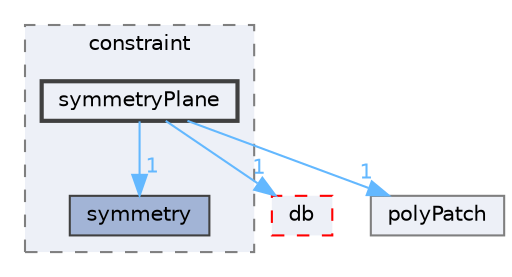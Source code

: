 digraph "src/OpenFOAM/meshes/polyMesh/polyPatches/constraint/symmetryPlane"
{
 // LATEX_PDF_SIZE
  bgcolor="transparent";
  edge [fontname=Helvetica,fontsize=10,labelfontname=Helvetica,labelfontsize=10];
  node [fontname=Helvetica,fontsize=10,shape=box,height=0.2,width=0.4];
  compound=true
  subgraph clusterdir_09b4360db181b1c37726382a34e0210b {
    graph [ bgcolor="#edf0f7", pencolor="grey50", label="constraint", fontname=Helvetica,fontsize=10 style="filled,dashed", URL="dir_09b4360db181b1c37726382a34e0210b.html",tooltip=""]
  dir_6417766943dce6d55f91303357870aa2 [label="symmetry", fillcolor="#a2b4d6", color="grey25", style="filled", URL="dir_6417766943dce6d55f91303357870aa2.html",tooltip=""];
  dir_087b55b3720b4a5ef228a02a17b5d58b [label="symmetryPlane", fillcolor="#edf0f7", color="grey25", style="filled,bold", URL="dir_087b55b3720b4a5ef228a02a17b5d58b.html",tooltip=""];
  }
  dir_63c634f7a7cfd679ac26c67fb30fc32f [label="db", fillcolor="#edf0f7", color="red", style="filled,dashed", URL="dir_63c634f7a7cfd679ac26c67fb30fc32f.html",tooltip=""];
  dir_e00799da7fb4d299a4bc01389c26736d [label="polyPatch", fillcolor="#edf0f7", color="grey50", style="filled", URL="dir_e00799da7fb4d299a4bc01389c26736d.html",tooltip=""];
  dir_087b55b3720b4a5ef228a02a17b5d58b->dir_63c634f7a7cfd679ac26c67fb30fc32f [headlabel="1", labeldistance=1.5 headhref="dir_003929_000817.html" href="dir_003929_000817.html" color="steelblue1" fontcolor="steelblue1"];
  dir_087b55b3720b4a5ef228a02a17b5d58b->dir_6417766943dce6d55f91303357870aa2 [headlabel="1", labeldistance=1.5 headhref="dir_003929_003923.html" href="dir_003929_003923.html" color="steelblue1" fontcolor="steelblue1"];
  dir_087b55b3720b4a5ef228a02a17b5d58b->dir_e00799da7fb4d299a4bc01389c26736d [headlabel="1", labeldistance=1.5 headhref="dir_003929_002994.html" href="dir_003929_002994.html" color="steelblue1" fontcolor="steelblue1"];
}
